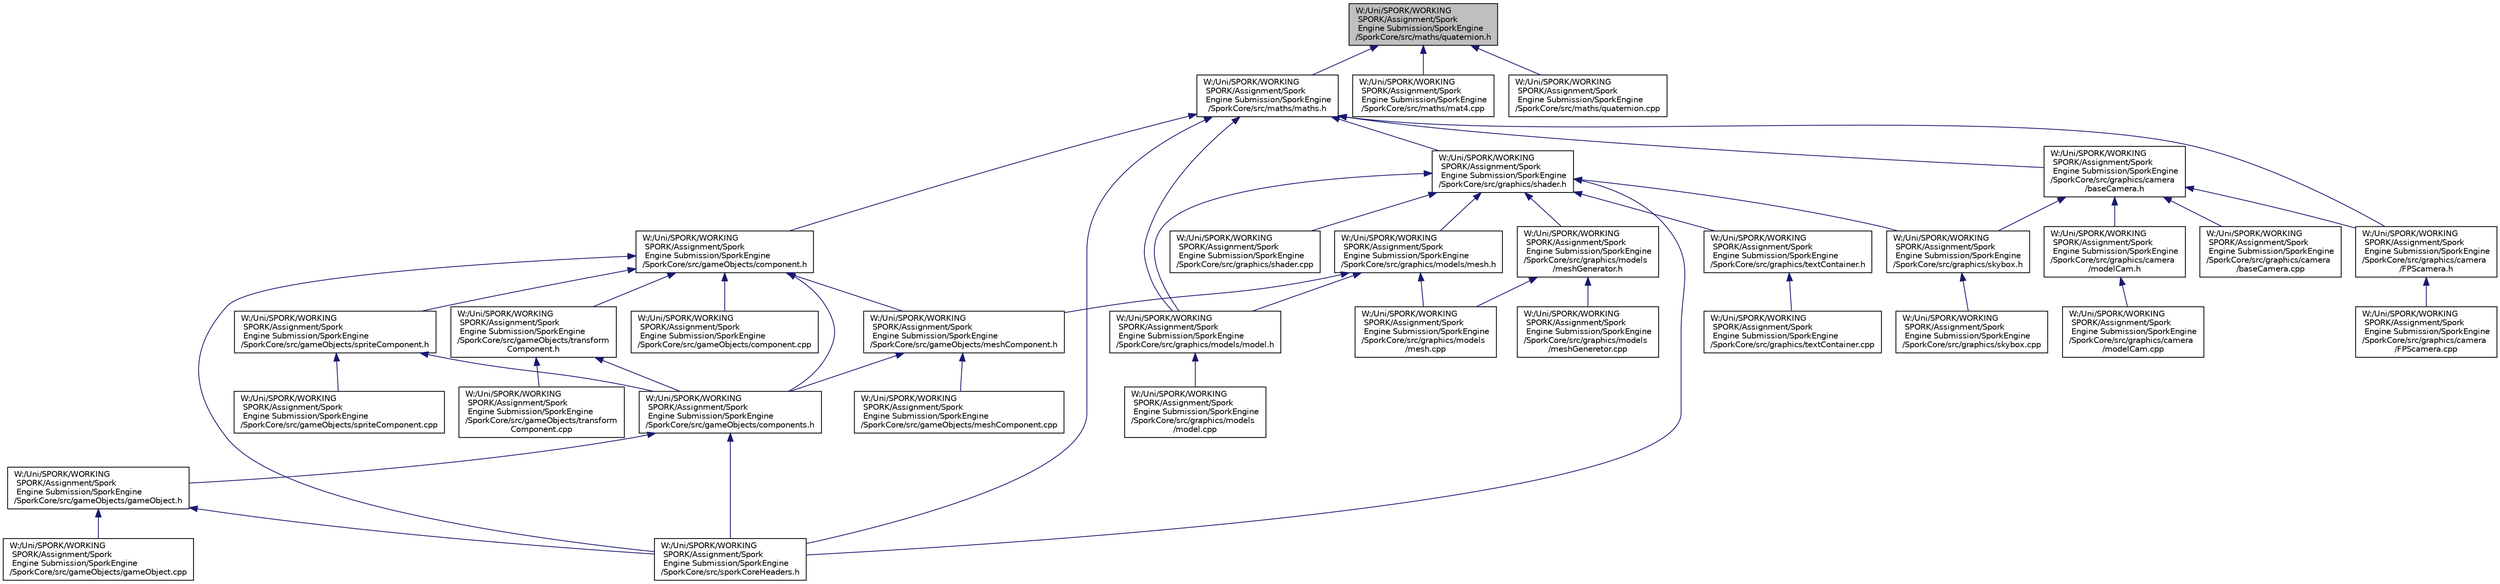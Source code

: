 digraph "W:/Uni/SPORK/WORKING SPORK/Assignment/Spork Engine Submission/SporkEngine/SporkCore/src/maths/quaternion.h"
{
  edge [fontname="Helvetica",fontsize="10",labelfontname="Helvetica",labelfontsize="10"];
  node [fontname="Helvetica",fontsize="10",shape=record];
  Node22 [label="W:/Uni/SPORK/WORKING\l SPORK/Assignment/Spork\l Engine Submission/SporkEngine\l/SporkCore/src/maths/quaternion.h",height=0.2,width=0.4,color="black", fillcolor="grey75", style="filled", fontcolor="black"];
  Node22 -> Node23 [dir="back",color="midnightblue",fontsize="10",style="solid",fontname="Helvetica"];
  Node23 [label="W:/Uni/SPORK/WORKING\l SPORK/Assignment/Spork\l Engine Submission/SporkEngine\l/SporkCore/src/maths/maths.h",height=0.2,width=0.4,color="black", fillcolor="white", style="filled",URL="$maths_8h.html"];
  Node23 -> Node24 [dir="back",color="midnightblue",fontsize="10",style="solid",fontname="Helvetica"];
  Node24 [label="W:/Uni/SPORK/WORKING\l SPORK/Assignment/Spork\l Engine Submission/SporkEngine\l/SporkCore/src/gameObjects/component.h",height=0.2,width=0.4,color="black", fillcolor="white", style="filled",URL="$component_8h.html"];
  Node24 -> Node25 [dir="back",color="midnightblue",fontsize="10",style="solid",fontname="Helvetica"];
  Node25 [label="W:/Uni/SPORK/WORKING\l SPORK/Assignment/Spork\l Engine Submission/SporkEngine\l/SporkCore/src/gameObjects/component.cpp",height=0.2,width=0.4,color="black", fillcolor="white", style="filled",URL="$component_8cpp.html"];
  Node24 -> Node26 [dir="back",color="midnightblue",fontsize="10",style="solid",fontname="Helvetica"];
  Node26 [label="W:/Uni/SPORK/WORKING\l SPORK/Assignment/Spork\l Engine Submission/SporkEngine\l/SporkCore/src/gameObjects/components.h",height=0.2,width=0.4,color="black", fillcolor="white", style="filled",URL="$components_8h.html"];
  Node26 -> Node27 [dir="back",color="midnightblue",fontsize="10",style="solid",fontname="Helvetica"];
  Node27 [label="W:/Uni/SPORK/WORKING\l SPORK/Assignment/Spork\l Engine Submission/SporkEngine\l/SporkCore/src/gameObjects/gameObject.h",height=0.2,width=0.4,color="black", fillcolor="white", style="filled",URL="$game_object_8h.html"];
  Node27 -> Node28 [dir="back",color="midnightblue",fontsize="10",style="solid",fontname="Helvetica"];
  Node28 [label="W:/Uni/SPORK/WORKING\l SPORK/Assignment/Spork\l Engine Submission/SporkEngine\l/SporkCore/src/gameObjects/gameObject.cpp",height=0.2,width=0.4,color="black", fillcolor="white", style="filled",URL="$game_object_8cpp.html"];
  Node27 -> Node29 [dir="back",color="midnightblue",fontsize="10",style="solid",fontname="Helvetica"];
  Node29 [label="W:/Uni/SPORK/WORKING\l SPORK/Assignment/Spork\l Engine Submission/SporkEngine\l/SporkCore/src/sporkCoreHeaders.h",height=0.2,width=0.4,color="black", fillcolor="white", style="filled",URL="$spork_core_headers_8h.html"];
  Node26 -> Node29 [dir="back",color="midnightblue",fontsize="10",style="solid",fontname="Helvetica"];
  Node24 -> Node30 [dir="back",color="midnightblue",fontsize="10",style="solid",fontname="Helvetica"];
  Node30 [label="W:/Uni/SPORK/WORKING\l SPORK/Assignment/Spork\l Engine Submission/SporkEngine\l/SporkCore/src/gameObjects/spriteComponent.h",height=0.2,width=0.4,color="black", fillcolor="white", style="filled",URL="$sprite_component_8h.html"];
  Node30 -> Node26 [dir="back",color="midnightblue",fontsize="10",style="solid",fontname="Helvetica"];
  Node30 -> Node31 [dir="back",color="midnightblue",fontsize="10",style="solid",fontname="Helvetica"];
  Node31 [label="W:/Uni/SPORK/WORKING\l SPORK/Assignment/Spork\l Engine Submission/SporkEngine\l/SporkCore/src/gameObjects/spriteComponent.cpp",height=0.2,width=0.4,color="black", fillcolor="white", style="filled",URL="$sprite_component_8cpp.html"];
  Node24 -> Node32 [dir="back",color="midnightblue",fontsize="10",style="solid",fontname="Helvetica"];
  Node32 [label="W:/Uni/SPORK/WORKING\l SPORK/Assignment/Spork\l Engine Submission/SporkEngine\l/SporkCore/src/gameObjects/transform\lComponent.h",height=0.2,width=0.4,color="black", fillcolor="white", style="filled",URL="$transform_component_8h.html"];
  Node32 -> Node26 [dir="back",color="midnightblue",fontsize="10",style="solid",fontname="Helvetica"];
  Node32 -> Node33 [dir="back",color="midnightblue",fontsize="10",style="solid",fontname="Helvetica"];
  Node33 [label="W:/Uni/SPORK/WORKING\l SPORK/Assignment/Spork\l Engine Submission/SporkEngine\l/SporkCore/src/gameObjects/transform\lComponent.cpp",height=0.2,width=0.4,color="black", fillcolor="white", style="filled",URL="$transform_component_8cpp.html"];
  Node24 -> Node34 [dir="back",color="midnightblue",fontsize="10",style="solid",fontname="Helvetica"];
  Node34 [label="W:/Uni/SPORK/WORKING\l SPORK/Assignment/Spork\l Engine Submission/SporkEngine\l/SporkCore/src/gameObjects/meshComponent.h",height=0.2,width=0.4,color="black", fillcolor="white", style="filled",URL="$mesh_component_8h.html"];
  Node34 -> Node26 [dir="back",color="midnightblue",fontsize="10",style="solid",fontname="Helvetica"];
  Node34 -> Node35 [dir="back",color="midnightblue",fontsize="10",style="solid",fontname="Helvetica"];
  Node35 [label="W:/Uni/SPORK/WORKING\l SPORK/Assignment/Spork\l Engine Submission/SporkEngine\l/SporkCore/src/gameObjects/meshComponent.cpp",height=0.2,width=0.4,color="black", fillcolor="white", style="filled",URL="$mesh_component_8cpp.html"];
  Node24 -> Node29 [dir="back",color="midnightblue",fontsize="10",style="solid",fontname="Helvetica"];
  Node23 -> Node36 [dir="back",color="midnightblue",fontsize="10",style="solid",fontname="Helvetica"];
  Node36 [label="W:/Uni/SPORK/WORKING\l SPORK/Assignment/Spork\l Engine Submission/SporkEngine\l/SporkCore/src/graphics/shader.h",height=0.2,width=0.4,color="black", fillcolor="white", style="filled",URL="$shader_8h.html"];
  Node36 -> Node37 [dir="back",color="midnightblue",fontsize="10",style="solid",fontname="Helvetica"];
  Node37 [label="W:/Uni/SPORK/WORKING\l SPORK/Assignment/Spork\l Engine Submission/SporkEngine\l/SporkCore/src/graphics/models/mesh.h",height=0.2,width=0.4,color="black", fillcolor="white", style="filled",URL="$mesh_8h.html"];
  Node37 -> Node34 [dir="back",color="midnightblue",fontsize="10",style="solid",fontname="Helvetica"];
  Node37 -> Node38 [dir="back",color="midnightblue",fontsize="10",style="solid",fontname="Helvetica"];
  Node38 [label="W:/Uni/SPORK/WORKING\l SPORK/Assignment/Spork\l Engine Submission/SporkEngine\l/SporkCore/src/graphics/models\l/mesh.cpp",height=0.2,width=0.4,color="black", fillcolor="white", style="filled",URL="$mesh_8cpp.html"];
  Node37 -> Node39 [dir="back",color="midnightblue",fontsize="10",style="solid",fontname="Helvetica"];
  Node39 [label="W:/Uni/SPORK/WORKING\l SPORK/Assignment/Spork\l Engine Submission/SporkEngine\l/SporkCore/src/graphics/models/model.h",height=0.2,width=0.4,color="black", fillcolor="white", style="filled",URL="$model_8h.html"];
  Node39 -> Node40 [dir="back",color="midnightblue",fontsize="10",style="solid",fontname="Helvetica"];
  Node40 [label="W:/Uni/SPORK/WORKING\l SPORK/Assignment/Spork\l Engine Submission/SporkEngine\l/SporkCore/src/graphics/models\l/model.cpp",height=0.2,width=0.4,color="black", fillcolor="white", style="filled",URL="$model_8cpp.html"];
  Node36 -> Node41 [dir="back",color="midnightblue",fontsize="10",style="solid",fontname="Helvetica"];
  Node41 [label="W:/Uni/SPORK/WORKING\l SPORK/Assignment/Spork\l Engine Submission/SporkEngine\l/SporkCore/src/graphics/models\l/meshGenerator.h",height=0.2,width=0.4,color="black", fillcolor="white", style="filled",URL="$mesh_generator_8h.html"];
  Node41 -> Node38 [dir="back",color="midnightblue",fontsize="10",style="solid",fontname="Helvetica"];
  Node41 -> Node42 [dir="back",color="midnightblue",fontsize="10",style="solid",fontname="Helvetica"];
  Node42 [label="W:/Uni/SPORK/WORKING\l SPORK/Assignment/Spork\l Engine Submission/SporkEngine\l/SporkCore/src/graphics/models\l/meshGeneretor.cpp",height=0.2,width=0.4,color="black", fillcolor="white", style="filled",URL="$mesh_generetor_8cpp.html"];
  Node36 -> Node39 [dir="back",color="midnightblue",fontsize="10",style="solid",fontname="Helvetica"];
  Node36 -> Node43 [dir="back",color="midnightblue",fontsize="10",style="solid",fontname="Helvetica"];
  Node43 [label="W:/Uni/SPORK/WORKING\l SPORK/Assignment/Spork\l Engine Submission/SporkEngine\l/SporkCore/src/graphics/shader.cpp",height=0.2,width=0.4,color="black", fillcolor="white", style="filled",URL="$shader_8cpp.html"];
  Node36 -> Node44 [dir="back",color="midnightblue",fontsize="10",style="solid",fontname="Helvetica"];
  Node44 [label="W:/Uni/SPORK/WORKING\l SPORK/Assignment/Spork\l Engine Submission/SporkEngine\l/SporkCore/src/graphics/skybox.h",height=0.2,width=0.4,color="black", fillcolor="white", style="filled",URL="$skybox_8h.html"];
  Node44 -> Node45 [dir="back",color="midnightblue",fontsize="10",style="solid",fontname="Helvetica"];
  Node45 [label="W:/Uni/SPORK/WORKING\l SPORK/Assignment/Spork\l Engine Submission/SporkEngine\l/SporkCore/src/graphics/skybox.cpp",height=0.2,width=0.4,color="black", fillcolor="white", style="filled",URL="$skybox_8cpp.html"];
  Node36 -> Node46 [dir="back",color="midnightblue",fontsize="10",style="solid",fontname="Helvetica"];
  Node46 [label="W:/Uni/SPORK/WORKING\l SPORK/Assignment/Spork\l Engine Submission/SporkEngine\l/SporkCore/src/graphics/textContainer.h",height=0.2,width=0.4,color="black", fillcolor="white", style="filled",URL="$text_container_8h.html"];
  Node46 -> Node47 [dir="back",color="midnightblue",fontsize="10",style="solid",fontname="Helvetica"];
  Node47 [label="W:/Uni/SPORK/WORKING\l SPORK/Assignment/Spork\l Engine Submission/SporkEngine\l/SporkCore/src/graphics/textContainer.cpp",height=0.2,width=0.4,color="black", fillcolor="white", style="filled",URL="$text_container_8cpp.html"];
  Node36 -> Node29 [dir="back",color="midnightblue",fontsize="10",style="solid",fontname="Helvetica"];
  Node23 -> Node48 [dir="back",color="midnightblue",fontsize="10",style="solid",fontname="Helvetica"];
  Node48 [label="W:/Uni/SPORK/WORKING\l SPORK/Assignment/Spork\l Engine Submission/SporkEngine\l/SporkCore/src/graphics/camera\l/baseCamera.h",height=0.2,width=0.4,color="black", fillcolor="white", style="filled",URL="$base_camera_8h.html"];
  Node48 -> Node49 [dir="back",color="midnightblue",fontsize="10",style="solid",fontname="Helvetica"];
  Node49 [label="W:/Uni/SPORK/WORKING\l SPORK/Assignment/Spork\l Engine Submission/SporkEngine\l/SporkCore/src/graphics/camera\l/baseCamera.cpp",height=0.2,width=0.4,color="black", fillcolor="white", style="filled",URL="$base_camera_8cpp.html"];
  Node48 -> Node50 [dir="back",color="midnightblue",fontsize="10",style="solid",fontname="Helvetica"];
  Node50 [label="W:/Uni/SPORK/WORKING\l SPORK/Assignment/Spork\l Engine Submission/SporkEngine\l/SporkCore/src/graphics/camera\l/FPScamera.h",height=0.2,width=0.4,color="black", fillcolor="white", style="filled",URL="$_f_p_scamera_8h.html"];
  Node50 -> Node51 [dir="back",color="midnightblue",fontsize="10",style="solid",fontname="Helvetica"];
  Node51 [label="W:/Uni/SPORK/WORKING\l SPORK/Assignment/Spork\l Engine Submission/SporkEngine\l/SporkCore/src/graphics/camera\l/FPScamera.cpp",height=0.2,width=0.4,color="black", fillcolor="white", style="filled",URL="$_f_p_scamera_8cpp.html"];
  Node48 -> Node52 [dir="back",color="midnightblue",fontsize="10",style="solid",fontname="Helvetica"];
  Node52 [label="W:/Uni/SPORK/WORKING\l SPORK/Assignment/Spork\l Engine Submission/SporkEngine\l/SporkCore/src/graphics/camera\l/modelCam.h",height=0.2,width=0.4,color="black", fillcolor="white", style="filled",URL="$model_cam_8h.html"];
  Node52 -> Node53 [dir="back",color="midnightblue",fontsize="10",style="solid",fontname="Helvetica"];
  Node53 [label="W:/Uni/SPORK/WORKING\l SPORK/Assignment/Spork\l Engine Submission/SporkEngine\l/SporkCore/src/graphics/camera\l/modelCam.cpp",height=0.2,width=0.4,color="black", fillcolor="white", style="filled",URL="$model_cam_8cpp.html"];
  Node48 -> Node44 [dir="back",color="midnightblue",fontsize="10",style="solid",fontname="Helvetica"];
  Node23 -> Node50 [dir="back",color="midnightblue",fontsize="10",style="solid",fontname="Helvetica"];
  Node23 -> Node39 [dir="back",color="midnightblue",fontsize="10",style="solid",fontname="Helvetica"];
  Node23 -> Node29 [dir="back",color="midnightblue",fontsize="10",style="solid",fontname="Helvetica"];
  Node22 -> Node54 [dir="back",color="midnightblue",fontsize="10",style="solid",fontname="Helvetica"];
  Node54 [label="W:/Uni/SPORK/WORKING\l SPORK/Assignment/Spork\l Engine Submission/SporkEngine\l/SporkCore/src/maths/mat4.cpp",height=0.2,width=0.4,color="black", fillcolor="white", style="filled",URL="$mat4_8cpp.html"];
  Node22 -> Node55 [dir="back",color="midnightblue",fontsize="10",style="solid",fontname="Helvetica"];
  Node55 [label="W:/Uni/SPORK/WORKING\l SPORK/Assignment/Spork\l Engine Submission/SporkEngine\l/SporkCore/src/maths/quaternion.cpp",height=0.2,width=0.4,color="black", fillcolor="white", style="filled",URL="$quaternion_8cpp.html"];
}
